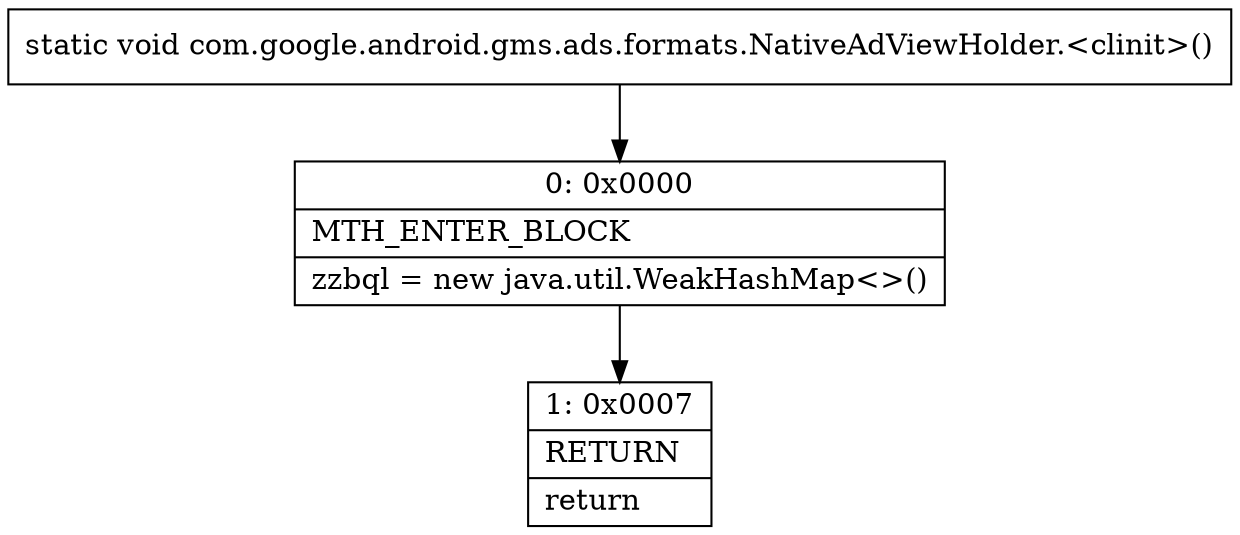 digraph "CFG forcom.google.android.gms.ads.formats.NativeAdViewHolder.\<clinit\>()V" {
Node_0 [shape=record,label="{0\:\ 0x0000|MTH_ENTER_BLOCK\l|zzbql = new java.util.WeakHashMap\<\>()\l}"];
Node_1 [shape=record,label="{1\:\ 0x0007|RETURN\l|return\l}"];
MethodNode[shape=record,label="{static void com.google.android.gms.ads.formats.NativeAdViewHolder.\<clinit\>() }"];
MethodNode -> Node_0;
Node_0 -> Node_1;
}

